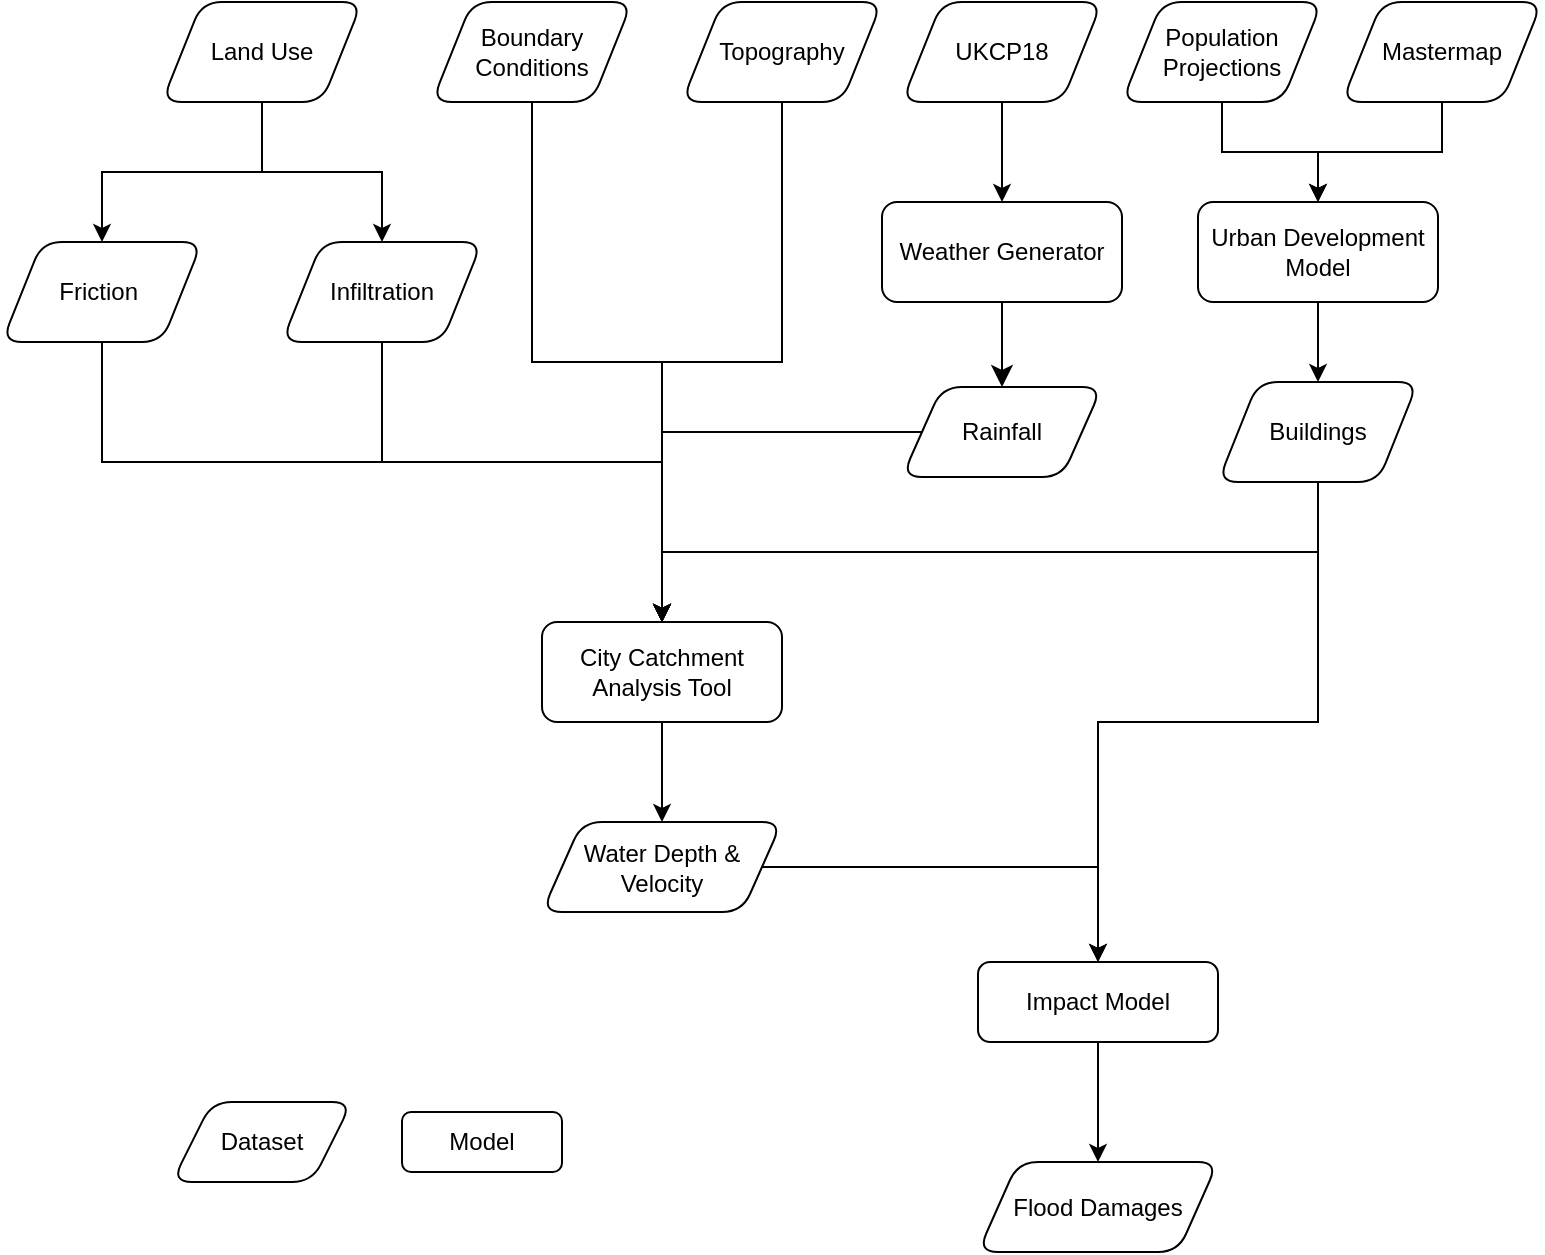 <mxfile version="13.7.9" type="google"><diagram id="C5RBs43oDa-KdzZeNtuy" name="Page-1"><mxGraphModel dx="1126" dy="734" grid="1" gridSize="10" guides="1" tooltips="1" connect="1" arrows="1" fold="1" page="1" pageScale="1" pageWidth="1169" pageHeight="827" math="0" shadow="0"><root><mxCell id="WIyWlLk6GJQsqaUBKTNV-0"/><mxCell id="WIyWlLk6GJQsqaUBKTNV-1" parent="WIyWlLk6GJQsqaUBKTNV-0"/><mxCell id="WIyWlLk6GJQsqaUBKTNV-2" value="" style="rounded=0;html=1;jettySize=auto;orthogonalLoop=1;fontSize=11;endArrow=classic;endFill=1;endSize=8;strokeWidth=1;shadow=0;labelBackgroundColor=none;edgeStyle=orthogonalEdgeStyle;entryX=0.5;entryY=0;entryDx=0;entryDy=0;" parent="WIyWlLk6GJQsqaUBKTNV-1" source="WIyWlLk6GJQsqaUBKTNV-3" target="CEkKTpPPNDytTsqzF80r-40" edge="1"><mxGeometry relative="1" as="geometry"><mxPoint x="580" y="730" as="targetPoint"/></mxGeometry></mxCell><mxCell id="WIyWlLk6GJQsqaUBKTNV-3" value="Weather Generator" style="rounded=1;whiteSpace=wrap;html=1;fontSize=12;glass=0;strokeWidth=1;shadow=0;" parent="WIyWlLk6GJQsqaUBKTNV-1" vertex="1"><mxGeometry x="630" y="190" width="120" height="50" as="geometry"/></mxCell><mxCell id="CEkKTpPPNDytTsqzF80r-11" style="edgeStyle=orthogonalEdgeStyle;rounded=0;orthogonalLoop=1;jettySize=auto;html=1;" parent="WIyWlLk6GJQsqaUBKTNV-1" source="CEkKTpPPNDytTsqzF80r-10" target="WIyWlLk6GJQsqaUBKTNV-3" edge="1"><mxGeometry relative="1" as="geometry"/></mxCell><mxCell id="CEkKTpPPNDytTsqzF80r-10" value="UKCP18" style="shape=parallelogram;perimeter=parallelogramPerimeter;whiteSpace=wrap;html=1;fixedSize=1;rounded=1;" parent="WIyWlLk6GJQsqaUBKTNV-1" vertex="1"><mxGeometry x="640" y="90" width="100" height="50" as="geometry"/></mxCell><mxCell id="CEkKTpPPNDytTsqzF80r-13" style="edgeStyle=orthogonalEdgeStyle;rounded=0;orthogonalLoop=1;jettySize=auto;html=1;entryX=0.5;entryY=0;entryDx=0;entryDy=0;exitX=0.5;exitY=1;exitDx=0;exitDy=0;" parent="WIyWlLk6GJQsqaUBKTNV-1" source="CEkKTpPPNDytTsqzF80r-20" target="CEkKTpPPNDytTsqzF80r-34" edge="1"><mxGeometry relative="1" as="geometry"><mxPoint x="650" y="660" as="sourcePoint"/></mxGeometry></mxCell><mxCell id="CEkKTpPPNDytTsqzF80r-16" style="edgeStyle=orthogonalEdgeStyle;rounded=0;orthogonalLoop=1;jettySize=auto;html=1;entryX=0.5;entryY=0;entryDx=0;entryDy=0;" parent="WIyWlLk6GJQsqaUBKTNV-1" source="CEkKTpPPNDytTsqzF80r-15" target="CEkKTpPPNDytTsqzF80r-17" edge="1"><mxGeometry relative="1" as="geometry"><mxPoint x="780" y="410" as="targetPoint"/></mxGeometry></mxCell><mxCell id="CEkKTpPPNDytTsqzF80r-15" value="Population Projections" style="shape=parallelogram;perimeter=parallelogramPerimeter;whiteSpace=wrap;html=1;fixedSize=1;rounded=1;" parent="WIyWlLk6GJQsqaUBKTNV-1" vertex="1"><mxGeometry x="750" y="90" width="100" height="50" as="geometry"/></mxCell><mxCell id="CEkKTpPPNDytTsqzF80r-21" style="edgeStyle=orthogonalEdgeStyle;rounded=0;orthogonalLoop=1;jettySize=auto;html=1;exitX=0.5;exitY=1;exitDx=0;exitDy=0;entryX=0.5;entryY=0;entryDx=0;entryDy=0;" parent="WIyWlLk6GJQsqaUBKTNV-1" source="CEkKTpPPNDytTsqzF80r-17" target="CEkKTpPPNDytTsqzF80r-20" edge="1"><mxGeometry relative="1" as="geometry"/></mxCell><mxCell id="CEkKTpPPNDytTsqzF80r-17" value="Urban Development Model" style="rounded=1;whiteSpace=wrap;html=1;fontSize=12;glass=0;strokeWidth=1;shadow=0;" parent="WIyWlLk6GJQsqaUBKTNV-1" vertex="1"><mxGeometry x="788" y="190" width="120" height="50" as="geometry"/></mxCell><mxCell id="Q-MxYJhCNWQ3zZ72rHfX-18" style="edgeStyle=orthogonalEdgeStyle;rounded=0;orthogonalLoop=1;jettySize=auto;html=1;entryX=0.5;entryY=0;entryDx=0;entryDy=0;" parent="WIyWlLk6GJQsqaUBKTNV-1" source="CEkKTpPPNDytTsqzF80r-24" target="CEkKTpPPNDytTsqzF80r-34" edge="1"><mxGeometry relative="1" as="geometry"/></mxCell><mxCell id="Q-MxYJhCNWQ3zZ72rHfX-20" style="edgeStyle=orthogonalEdgeStyle;rounded=0;orthogonalLoop=1;jettySize=auto;html=1;entryX=0.5;entryY=0;entryDx=0;entryDy=0;" parent="WIyWlLk6GJQsqaUBKTNV-1" source="CEkKTpPPNDytTsqzF80r-18" target="CEkKTpPPNDytTsqzF80r-34" edge="1"><mxGeometry relative="1" as="geometry"/></mxCell><mxCell id="CEkKTpPPNDytTsqzF80r-18" value="Boundary Conditions" style="shape=parallelogram;perimeter=parallelogramPerimeter;whiteSpace=wrap;html=1;fixedSize=1;rounded=1;" parent="WIyWlLk6GJQsqaUBKTNV-1" vertex="1"><mxGeometry x="405" y="90" width="100" height="50" as="geometry"/></mxCell><mxCell id="Q-MxYJhCNWQ3zZ72rHfX-28" style="edgeStyle=orthogonalEdgeStyle;rounded=0;orthogonalLoop=1;jettySize=auto;html=1;entryX=0.5;entryY=0;entryDx=0;entryDy=0;" parent="WIyWlLk6GJQsqaUBKTNV-1" source="CEkKTpPPNDytTsqzF80r-20" target="Q-MxYJhCNWQ3zZ72rHfX-27" edge="1"><mxGeometry relative="1" as="geometry"><mxPoint x="848" y="490.0" as="targetPoint"/></mxGeometry></mxCell><mxCell id="CEkKTpPPNDytTsqzF80r-20" value="Buildings" style="shape=parallelogram;perimeter=parallelogramPerimeter;whiteSpace=wrap;html=1;fixedSize=1;rounded=1;" parent="WIyWlLk6GJQsqaUBKTNV-1" vertex="1"><mxGeometry x="798" y="280" width="100" height="50" as="geometry"/></mxCell><mxCell id="Q-MxYJhCNWQ3zZ72rHfX-4" style="edgeStyle=orthogonalEdgeStyle;rounded=0;orthogonalLoop=1;jettySize=auto;html=1;entryX=0.5;entryY=0;entryDx=0;entryDy=0;" parent="WIyWlLk6GJQsqaUBKTNV-1" source="CEkKTpPPNDytTsqzF80r-22" target="CEkKTpPPNDytTsqzF80r-17" edge="1"><mxGeometry relative="1" as="geometry"/></mxCell><mxCell id="CEkKTpPPNDytTsqzF80r-22" value="Mastermap" style="shape=parallelogram;perimeter=parallelogramPerimeter;whiteSpace=wrap;html=1;fixedSize=1;rounded=1;" parent="WIyWlLk6GJQsqaUBKTNV-1" vertex="1"><mxGeometry x="860" y="90" width="100" height="50" as="geometry"/></mxCell><mxCell id="Q-MxYJhCNWQ3zZ72rHfX-12" style="edgeStyle=orthogonalEdgeStyle;rounded=0;orthogonalLoop=1;jettySize=auto;html=1;entryX=0.5;entryY=0;entryDx=0;entryDy=0;" parent="WIyWlLk6GJQsqaUBKTNV-1" source="CEkKTpPPNDytTsqzF80r-24" target="CEkKTpPPNDytTsqzF80r-34" edge="1"><mxGeometry relative="1" as="geometry"/></mxCell><mxCell id="Q-MxYJhCNWQ3zZ72rHfX-17" style="edgeStyle=orthogonalEdgeStyle;rounded=0;orthogonalLoop=1;jettySize=auto;html=1;entryX=0.5;entryY=0;entryDx=0;entryDy=0;" parent="WIyWlLk6GJQsqaUBKTNV-1" source="CEkKTpPPNDytTsqzF80r-26" target="CEkKTpPPNDytTsqzF80r-34" edge="1"><mxGeometry relative="1" as="geometry"><Array as="points"><mxPoint x="240" y="320"/><mxPoint x="520" y="320"/></Array></mxGeometry></mxCell><mxCell id="CEkKTpPPNDytTsqzF80r-26" value="Friction&amp;nbsp;" style="shape=parallelogram;perimeter=parallelogramPerimeter;whiteSpace=wrap;html=1;fixedSize=1;rounded=1;" parent="WIyWlLk6GJQsqaUBKTNV-1" vertex="1"><mxGeometry x="190" y="210" width="100" height="50" as="geometry"/></mxCell><mxCell id="Q-MxYJhCNWQ3zZ72rHfX-6" style="edgeStyle=orthogonalEdgeStyle;rounded=0;orthogonalLoop=1;jettySize=auto;html=1;entryX=0.5;entryY=0;entryDx=0;entryDy=0;" parent="WIyWlLk6GJQsqaUBKTNV-1" source="CEkKTpPPNDytTsqzF80r-28" target="CEkKTpPPNDytTsqzF80r-30" edge="1"><mxGeometry relative="1" as="geometry"/></mxCell><mxCell id="Q-MxYJhCNWQ3zZ72rHfX-7" style="edgeStyle=orthogonalEdgeStyle;rounded=0;orthogonalLoop=1;jettySize=auto;html=1;entryX=0.5;entryY=0;entryDx=0;entryDy=0;" parent="WIyWlLk6GJQsqaUBKTNV-1" source="CEkKTpPPNDytTsqzF80r-28" target="CEkKTpPPNDytTsqzF80r-26" edge="1"><mxGeometry relative="1" as="geometry"/></mxCell><mxCell id="CEkKTpPPNDytTsqzF80r-28" value="Land Use" style="shape=parallelogram;perimeter=parallelogramPerimeter;whiteSpace=wrap;html=1;fixedSize=1;rounded=1;" parent="WIyWlLk6GJQsqaUBKTNV-1" vertex="1"><mxGeometry x="270" y="90" width="100" height="50" as="geometry"/></mxCell><mxCell id="Q-MxYJhCNWQ3zZ72rHfX-25" style="edgeStyle=orthogonalEdgeStyle;rounded=0;orthogonalLoop=1;jettySize=auto;html=1;entryX=0.5;entryY=0;entryDx=0;entryDy=0;" parent="WIyWlLk6GJQsqaUBKTNV-1" source="CEkKTpPPNDytTsqzF80r-34" target="Q-MxYJhCNWQ3zZ72rHfX-24" edge="1"><mxGeometry relative="1" as="geometry"/></mxCell><mxCell id="CEkKTpPPNDytTsqzF80r-34" value="City Catchment Analysis Tool" style="rounded=1;whiteSpace=wrap;html=1;fontSize=12;glass=0;strokeWidth=1;shadow=0;" parent="WIyWlLk6GJQsqaUBKTNV-1" vertex="1"><mxGeometry x="460" y="400" width="120" height="50" as="geometry"/></mxCell><mxCell id="CEkKTpPPNDytTsqzF80r-41" style="edgeStyle=orthogonalEdgeStyle;rounded=0;orthogonalLoop=1;jettySize=auto;html=1;entryX=0.5;entryY=0;entryDx=0;entryDy=0;" parent="WIyWlLk6GJQsqaUBKTNV-1" source="CEkKTpPPNDytTsqzF80r-40" target="CEkKTpPPNDytTsqzF80r-34" edge="1"><mxGeometry relative="1" as="geometry"/></mxCell><mxCell id="CEkKTpPPNDytTsqzF80r-40" value="Rainfall" style="shape=parallelogram;perimeter=parallelogramPerimeter;whiteSpace=wrap;html=1;fixedSize=1;rounded=1;" parent="WIyWlLk6GJQsqaUBKTNV-1" vertex="1"><mxGeometry x="640" y="282.5" width="100" height="45" as="geometry"/></mxCell><mxCell id="CEkKTpPPNDytTsqzF80r-42" value="Dataset" style="shape=parallelogram;perimeter=parallelogramPerimeter;whiteSpace=wrap;html=1;fixedSize=1;rounded=1;" parent="WIyWlLk6GJQsqaUBKTNV-1" vertex="1"><mxGeometry x="275" y="640" width="90" height="40" as="geometry"/></mxCell><mxCell id="CEkKTpPPNDytTsqzF80r-43" value="Model" style="rounded=1;whiteSpace=wrap;html=1;fontSize=12;glass=0;strokeWidth=1;shadow=0;" parent="WIyWlLk6GJQsqaUBKTNV-1" vertex="1"><mxGeometry x="390" y="645" width="80" height="30" as="geometry"/></mxCell><mxCell id="Q-MxYJhCNWQ3zZ72rHfX-15" style="edgeStyle=orthogonalEdgeStyle;rounded=0;orthogonalLoop=1;jettySize=auto;html=1;entryX=0.5;entryY=0;entryDx=0;entryDy=0;" parent="WIyWlLk6GJQsqaUBKTNV-1" source="CEkKTpPPNDytTsqzF80r-30" target="CEkKTpPPNDytTsqzF80r-34" edge="1"><mxGeometry relative="1" as="geometry"><Array as="points"><mxPoint x="380" y="320"/><mxPoint x="520" y="320"/></Array></mxGeometry></mxCell><mxCell id="CEkKTpPPNDytTsqzF80r-30" value="Infiltration" style="shape=parallelogram;perimeter=parallelogramPerimeter;whiteSpace=wrap;html=1;fixedSize=1;rounded=1;" parent="WIyWlLk6GJQsqaUBKTNV-1" vertex="1"><mxGeometry x="330" y="210" width="100" height="50" as="geometry"/></mxCell><mxCell id="CEkKTpPPNDytTsqzF80r-24" value="Topography" style="shape=parallelogram;perimeter=parallelogramPerimeter;whiteSpace=wrap;html=1;fixedSize=1;rounded=1;" parent="WIyWlLk6GJQsqaUBKTNV-1" vertex="1"><mxGeometry x="530" y="90" width="100" height="50" as="geometry"/></mxCell><mxCell id="Q-MxYJhCNWQ3zZ72rHfX-29" style="edgeStyle=orthogonalEdgeStyle;rounded=0;orthogonalLoop=1;jettySize=auto;html=1;entryX=0.5;entryY=0;entryDx=0;entryDy=0;" parent="WIyWlLk6GJQsqaUBKTNV-1" source="Q-MxYJhCNWQ3zZ72rHfX-24" target="Q-MxYJhCNWQ3zZ72rHfX-27" edge="1"><mxGeometry relative="1" as="geometry"/></mxCell><mxCell id="Q-MxYJhCNWQ3zZ72rHfX-24" value="Water Depth &amp;amp; Velocity" style="shape=parallelogram;perimeter=parallelogramPerimeter;whiteSpace=wrap;html=1;fixedSize=1;rounded=1;" parent="WIyWlLk6GJQsqaUBKTNV-1" vertex="1"><mxGeometry x="460" y="500" width="120" height="45" as="geometry"/></mxCell><mxCell id="Q-MxYJhCNWQ3zZ72rHfX-31" style="edgeStyle=orthogonalEdgeStyle;rounded=0;orthogonalLoop=1;jettySize=auto;html=1;entryX=0.5;entryY=0;entryDx=0;entryDy=0;" parent="WIyWlLk6GJQsqaUBKTNV-1" source="Q-MxYJhCNWQ3zZ72rHfX-27" target="Q-MxYJhCNWQ3zZ72rHfX-30" edge="1"><mxGeometry relative="1" as="geometry"/></mxCell><mxCell id="Q-MxYJhCNWQ3zZ72rHfX-27" value="Impact Model" style="rounded=1;whiteSpace=wrap;html=1;" parent="WIyWlLk6GJQsqaUBKTNV-1" vertex="1"><mxGeometry x="678" y="570" width="120" height="40" as="geometry"/></mxCell><mxCell id="Q-MxYJhCNWQ3zZ72rHfX-30" value="Flood Damages" style="shape=parallelogram;perimeter=parallelogramPerimeter;whiteSpace=wrap;html=1;fixedSize=1;rounded=1;" parent="WIyWlLk6GJQsqaUBKTNV-1" vertex="1"><mxGeometry x="678" y="670" width="120" height="45" as="geometry"/></mxCell></root></mxGraphModel></diagram></mxfile>